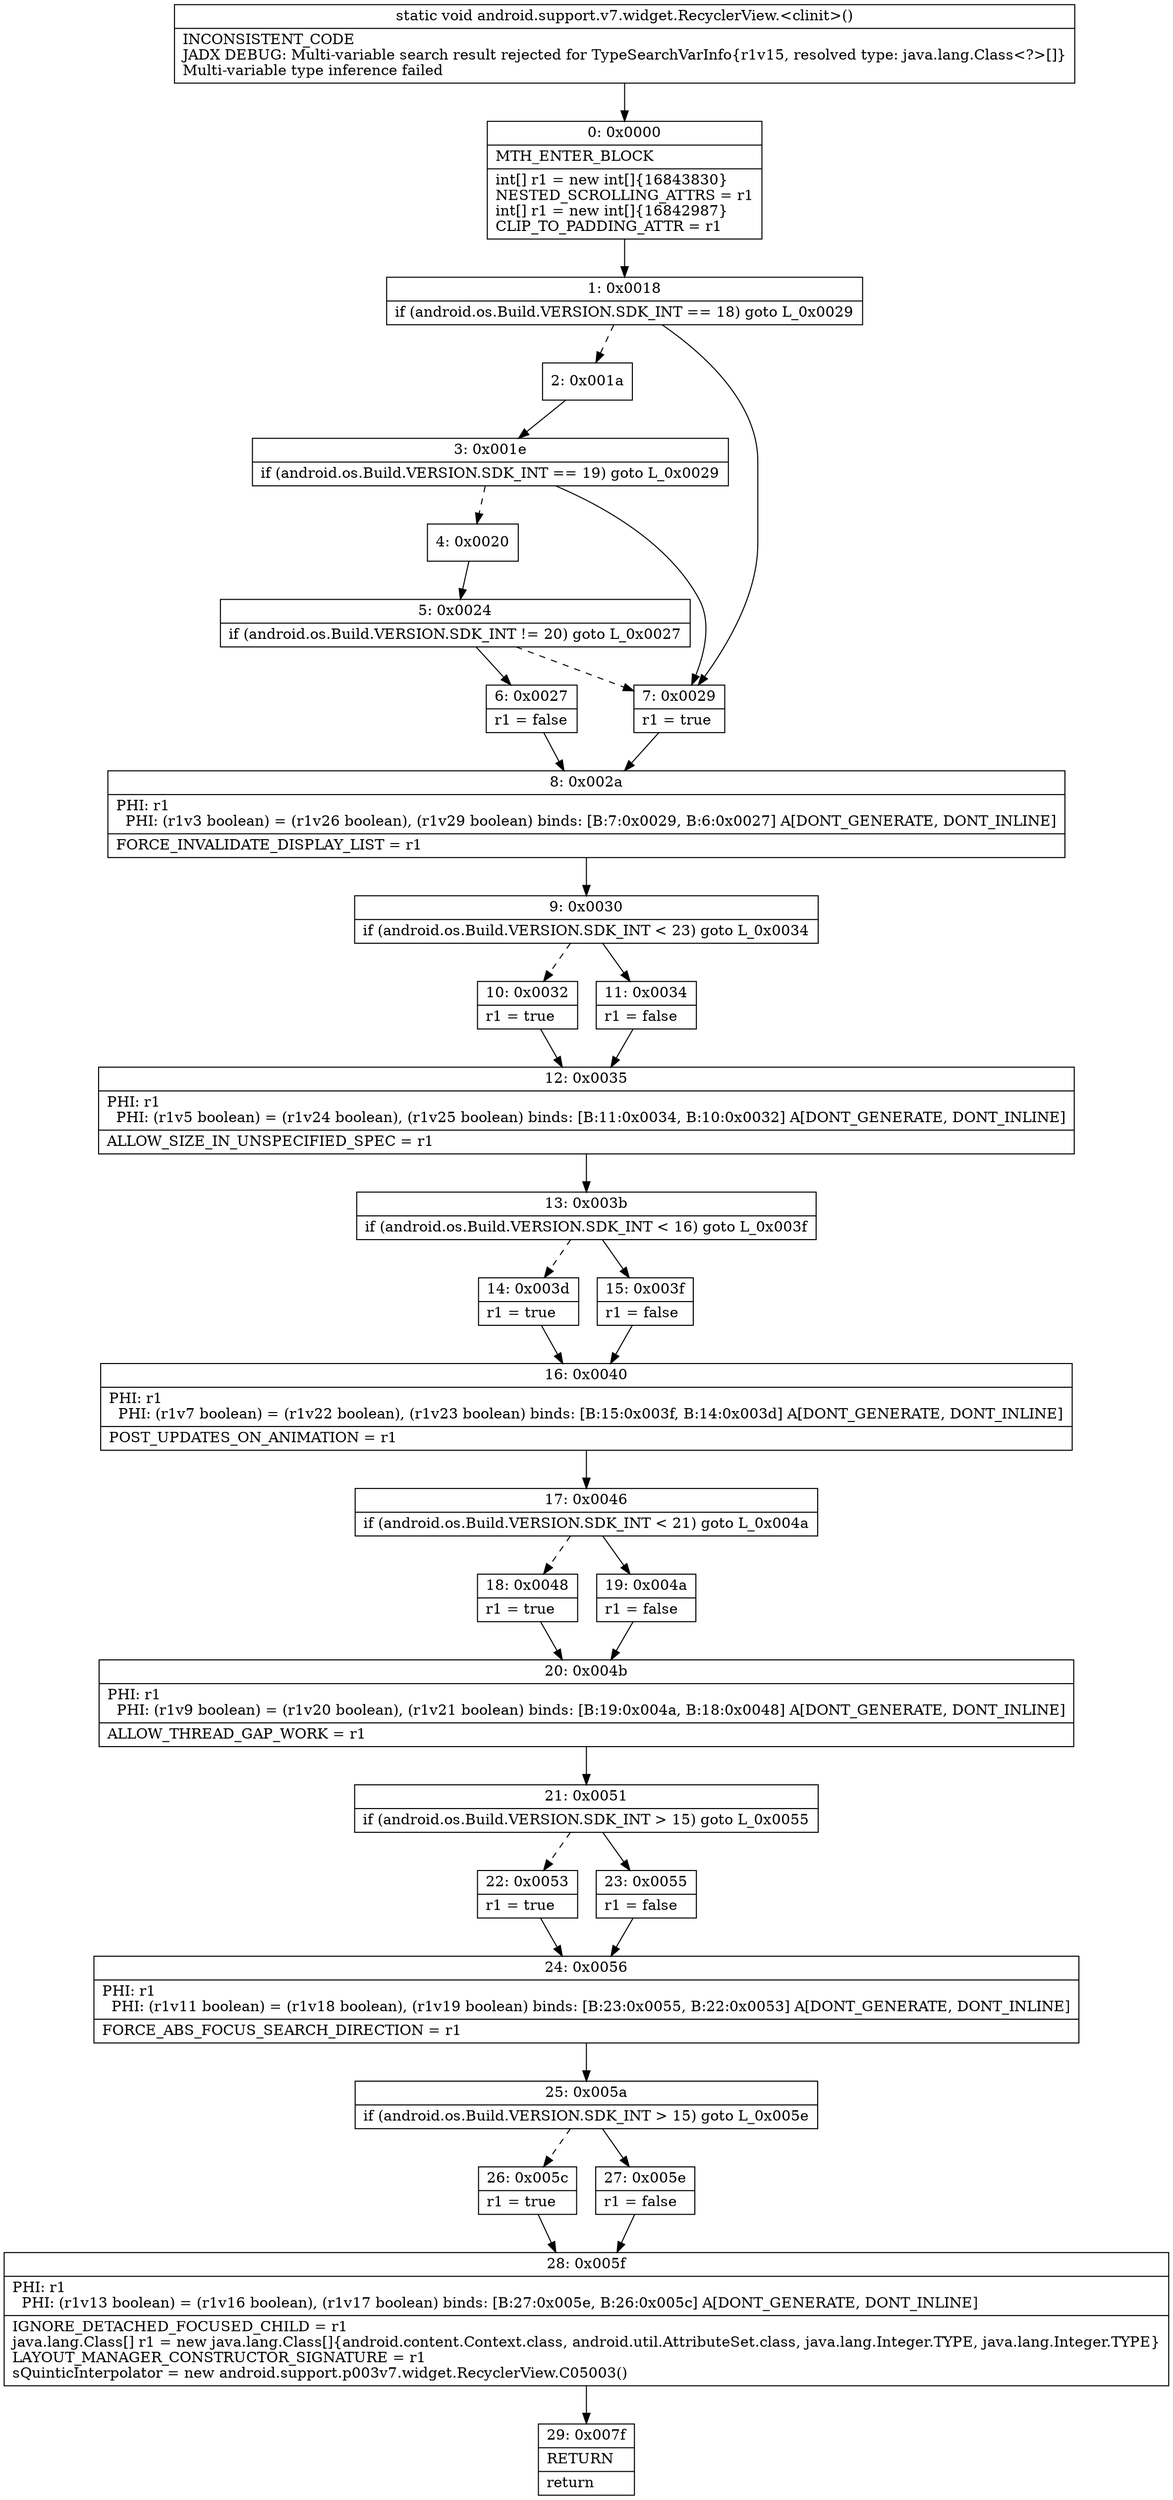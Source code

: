 digraph "CFG forandroid.support.v7.widget.RecyclerView.\<clinit\>()V" {
Node_0 [shape=record,label="{0\:\ 0x0000|MTH_ENTER_BLOCK\l|int[] r1 = new int[]\{16843830\}\lNESTED_SCROLLING_ATTRS = r1\lint[] r1 = new int[]\{16842987\}\lCLIP_TO_PADDING_ATTR = r1\l}"];
Node_1 [shape=record,label="{1\:\ 0x0018|if (android.os.Build.VERSION.SDK_INT == 18) goto L_0x0029\l}"];
Node_2 [shape=record,label="{2\:\ 0x001a}"];
Node_3 [shape=record,label="{3\:\ 0x001e|if (android.os.Build.VERSION.SDK_INT == 19) goto L_0x0029\l}"];
Node_4 [shape=record,label="{4\:\ 0x0020}"];
Node_5 [shape=record,label="{5\:\ 0x0024|if (android.os.Build.VERSION.SDK_INT != 20) goto L_0x0027\l}"];
Node_6 [shape=record,label="{6\:\ 0x0027|r1 = false\l}"];
Node_7 [shape=record,label="{7\:\ 0x0029|r1 = true\l}"];
Node_8 [shape=record,label="{8\:\ 0x002a|PHI: r1 \l  PHI: (r1v3 boolean) = (r1v26 boolean), (r1v29 boolean) binds: [B:7:0x0029, B:6:0x0027] A[DONT_GENERATE, DONT_INLINE]\l|FORCE_INVALIDATE_DISPLAY_LIST = r1\l}"];
Node_9 [shape=record,label="{9\:\ 0x0030|if (android.os.Build.VERSION.SDK_INT \< 23) goto L_0x0034\l}"];
Node_10 [shape=record,label="{10\:\ 0x0032|r1 = true\l}"];
Node_11 [shape=record,label="{11\:\ 0x0034|r1 = false\l}"];
Node_12 [shape=record,label="{12\:\ 0x0035|PHI: r1 \l  PHI: (r1v5 boolean) = (r1v24 boolean), (r1v25 boolean) binds: [B:11:0x0034, B:10:0x0032] A[DONT_GENERATE, DONT_INLINE]\l|ALLOW_SIZE_IN_UNSPECIFIED_SPEC = r1\l}"];
Node_13 [shape=record,label="{13\:\ 0x003b|if (android.os.Build.VERSION.SDK_INT \< 16) goto L_0x003f\l}"];
Node_14 [shape=record,label="{14\:\ 0x003d|r1 = true\l}"];
Node_15 [shape=record,label="{15\:\ 0x003f|r1 = false\l}"];
Node_16 [shape=record,label="{16\:\ 0x0040|PHI: r1 \l  PHI: (r1v7 boolean) = (r1v22 boolean), (r1v23 boolean) binds: [B:15:0x003f, B:14:0x003d] A[DONT_GENERATE, DONT_INLINE]\l|POST_UPDATES_ON_ANIMATION = r1\l}"];
Node_17 [shape=record,label="{17\:\ 0x0046|if (android.os.Build.VERSION.SDK_INT \< 21) goto L_0x004a\l}"];
Node_18 [shape=record,label="{18\:\ 0x0048|r1 = true\l}"];
Node_19 [shape=record,label="{19\:\ 0x004a|r1 = false\l}"];
Node_20 [shape=record,label="{20\:\ 0x004b|PHI: r1 \l  PHI: (r1v9 boolean) = (r1v20 boolean), (r1v21 boolean) binds: [B:19:0x004a, B:18:0x0048] A[DONT_GENERATE, DONT_INLINE]\l|ALLOW_THREAD_GAP_WORK = r1\l}"];
Node_21 [shape=record,label="{21\:\ 0x0051|if (android.os.Build.VERSION.SDK_INT \> 15) goto L_0x0055\l}"];
Node_22 [shape=record,label="{22\:\ 0x0053|r1 = true\l}"];
Node_23 [shape=record,label="{23\:\ 0x0055|r1 = false\l}"];
Node_24 [shape=record,label="{24\:\ 0x0056|PHI: r1 \l  PHI: (r1v11 boolean) = (r1v18 boolean), (r1v19 boolean) binds: [B:23:0x0055, B:22:0x0053] A[DONT_GENERATE, DONT_INLINE]\l|FORCE_ABS_FOCUS_SEARCH_DIRECTION = r1\l}"];
Node_25 [shape=record,label="{25\:\ 0x005a|if (android.os.Build.VERSION.SDK_INT \> 15) goto L_0x005e\l}"];
Node_26 [shape=record,label="{26\:\ 0x005c|r1 = true\l}"];
Node_27 [shape=record,label="{27\:\ 0x005e|r1 = false\l}"];
Node_28 [shape=record,label="{28\:\ 0x005f|PHI: r1 \l  PHI: (r1v13 boolean) = (r1v16 boolean), (r1v17 boolean) binds: [B:27:0x005e, B:26:0x005c] A[DONT_GENERATE, DONT_INLINE]\l|IGNORE_DETACHED_FOCUSED_CHILD = r1\ljava.lang.Class[] r1 = new java.lang.Class[]\{android.content.Context.class, android.util.AttributeSet.class, java.lang.Integer.TYPE, java.lang.Integer.TYPE\}\lLAYOUT_MANAGER_CONSTRUCTOR_SIGNATURE = r1\lsQuinticInterpolator = new android.support.p003v7.widget.RecyclerView.C05003()\l}"];
Node_29 [shape=record,label="{29\:\ 0x007f|RETURN\l|return\l}"];
MethodNode[shape=record,label="{static void android.support.v7.widget.RecyclerView.\<clinit\>()  | INCONSISTENT_CODE\lJADX DEBUG: Multi\-variable search result rejected for TypeSearchVarInfo\{r1v15, resolved type: java.lang.Class\<?\>[]\}\lMulti\-variable type inference failed\l}"];
MethodNode -> Node_0;
Node_0 -> Node_1;
Node_1 -> Node_2[style=dashed];
Node_1 -> Node_7;
Node_2 -> Node_3;
Node_3 -> Node_4[style=dashed];
Node_3 -> Node_7;
Node_4 -> Node_5;
Node_5 -> Node_6;
Node_5 -> Node_7[style=dashed];
Node_6 -> Node_8;
Node_7 -> Node_8;
Node_8 -> Node_9;
Node_9 -> Node_10[style=dashed];
Node_9 -> Node_11;
Node_10 -> Node_12;
Node_11 -> Node_12;
Node_12 -> Node_13;
Node_13 -> Node_14[style=dashed];
Node_13 -> Node_15;
Node_14 -> Node_16;
Node_15 -> Node_16;
Node_16 -> Node_17;
Node_17 -> Node_18[style=dashed];
Node_17 -> Node_19;
Node_18 -> Node_20;
Node_19 -> Node_20;
Node_20 -> Node_21;
Node_21 -> Node_22[style=dashed];
Node_21 -> Node_23;
Node_22 -> Node_24;
Node_23 -> Node_24;
Node_24 -> Node_25;
Node_25 -> Node_26[style=dashed];
Node_25 -> Node_27;
Node_26 -> Node_28;
Node_27 -> Node_28;
Node_28 -> Node_29;
}

